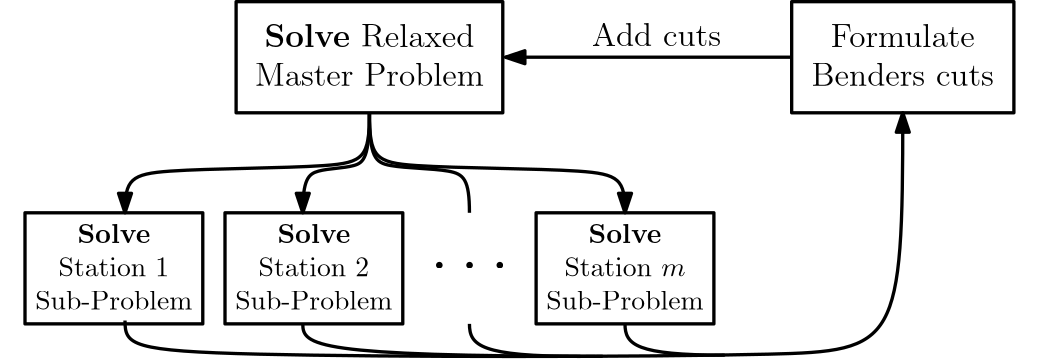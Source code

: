 <?xml version="1.0"?>
<!DOCTYPE ipe SYSTEM "ipe.dtd">
<ipe version="70206" creator="Ipe 7.2.7">
<info created="D:20170412193204" modified="D:20170517191514"/>
<ipestyle name="basic">
<symbol name="arrow/arc(spx)">
<path stroke="sym-stroke" fill="sym-stroke" pen="sym-pen">
0 0 m
-1 0.333 l
-1 -0.333 l
h
</path>
</symbol>
<symbol name="arrow/farc(spx)">
<path stroke="sym-stroke" fill="white" pen="sym-pen">
0 0 m
-1 0.333 l
-1 -0.333 l
h
</path>
</symbol>
<symbol name="arrow/ptarc(spx)">
<path stroke="sym-stroke" fill="sym-stroke" pen="sym-pen">
0 0 m
-1 0.333 l
-0.8 0 l
-1 -0.333 l
h
</path>
</symbol>
<symbol name="arrow/fptarc(spx)">
<path stroke="sym-stroke" fill="white" pen="sym-pen">
0 0 m
-1 0.333 l
-0.8 0 l
-1 -0.333 l
h
</path>
</symbol>
<symbol name="mark/circle(sx)" transformations="translations">
<path fill="sym-stroke">
0.6 0 0 0.6 0 0 e
0.4 0 0 0.4 0 0 e
</path>
</symbol>
<symbol name="mark/disk(sx)" transformations="translations">
<path fill="sym-stroke">
0.6 0 0 0.6 0 0 e
</path>
</symbol>
<symbol name="mark/fdisk(sfx)" transformations="translations">
<group>
<path fill="sym-fill">
0.5 0 0 0.5 0 0 e
</path>
<path fill="sym-stroke" fillrule="eofill">
0.6 0 0 0.6 0 0 e
0.4 0 0 0.4 0 0 e
</path>
</group>
</symbol>
<symbol name="mark/box(sx)" transformations="translations">
<path fill="sym-stroke" fillrule="eofill">
-0.6 -0.6 m
0.6 -0.6 l
0.6 0.6 l
-0.6 0.6 l
h
-0.4 -0.4 m
0.4 -0.4 l
0.4 0.4 l
-0.4 0.4 l
h
</path>
</symbol>
<symbol name="mark/square(sx)" transformations="translations">
<path fill="sym-stroke">
-0.6 -0.6 m
0.6 -0.6 l
0.6 0.6 l
-0.6 0.6 l
h
</path>
</symbol>
<symbol name="mark/fsquare(sfx)" transformations="translations">
<group>
<path fill="sym-fill">
-0.5 -0.5 m
0.5 -0.5 l
0.5 0.5 l
-0.5 0.5 l
h
</path>
<path fill="sym-stroke" fillrule="eofill">
-0.6 -0.6 m
0.6 -0.6 l
0.6 0.6 l
-0.6 0.6 l
h
-0.4 -0.4 m
0.4 -0.4 l
0.4 0.4 l
-0.4 0.4 l
h
</path>
</group>
</symbol>
<symbol name="mark/cross(sx)" transformations="translations">
<group>
<path fill="sym-stroke">
-0.43 -0.57 m
0.57 0.43 l
0.43 0.57 l
-0.57 -0.43 l
h
</path>
<path fill="sym-stroke">
-0.43 0.57 m
0.57 -0.43 l
0.43 -0.57 l
-0.57 0.43 l
h
</path>
</group>
</symbol>
<symbol name="arrow/fnormal(spx)">
<path stroke="sym-stroke" fill="white" pen="sym-pen">
0 0 m
-1 0.333 l
-1 -0.333 l
h
</path>
</symbol>
<symbol name="arrow/pointed(spx)">
<path stroke="sym-stroke" fill="sym-stroke" pen="sym-pen">
0 0 m
-1 0.333 l
-0.8 0 l
-1 -0.333 l
h
</path>
</symbol>
<symbol name="arrow/fpointed(spx)">
<path stroke="sym-stroke" fill="white" pen="sym-pen">
0 0 m
-1 0.333 l
-0.8 0 l
-1 -0.333 l
h
</path>
</symbol>
<symbol name="arrow/linear(spx)">
<path stroke="sym-stroke" pen="sym-pen">
-1 0.333 m
0 0 l
-1 -0.333 l
</path>
</symbol>
<symbol name="arrow/fdouble(spx)">
<path stroke="sym-stroke" fill="white" pen="sym-pen">
0 0 m
-1 0.333 l
-1 -0.333 l
h
-1 0 m
-2 0.333 l
-2 -0.333 l
h
</path>
</symbol>
<symbol name="arrow/double(spx)">
<path stroke="sym-stroke" fill="sym-stroke" pen="sym-pen">
0 0 m
-1 0.333 l
-1 -0.333 l
h
-1 0 m
-2 0.333 l
-2 -0.333 l
h
</path>
</symbol>
<pen name="heavier" value="0.8"/>
<pen name="fat" value="1.2"/>
<pen name="ultrafat" value="2"/>
<symbolsize name="large" value="5"/>
<symbolsize name="small" value="2"/>
<symbolsize name="tiny" value="1.1"/>
<arrowsize name="large" value="10"/>
<arrowsize name="small" value="5"/>
<arrowsize name="tiny" value="3"/>
<color name="red" value="1 0 0"/>
<color name="green" value="0 1 0"/>
<color name="blue" value="0 0 1"/>
<color name="yellow" value="1 1 0"/>
<color name="orange" value="1 0.647 0"/>
<color name="gold" value="1 0.843 0"/>
<color name="purple" value="0.627 0.125 0.941"/>
<color name="gray" value="0.745"/>
<color name="brown" value="0.647 0.165 0.165"/>
<color name="navy" value="0 0 0.502"/>
<color name="pink" value="1 0.753 0.796"/>
<color name="seagreen" value="0.18 0.545 0.341"/>
<color name="turquoise" value="0.251 0.878 0.816"/>
<color name="violet" value="0.933 0.51 0.933"/>
<color name="darkblue" value="0 0 0.545"/>
<color name="darkcyan" value="0 0.545 0.545"/>
<color name="darkgray" value="0.663"/>
<color name="darkgreen" value="0 0.392 0"/>
<color name="darkmagenta" value="0.545 0 0.545"/>
<color name="darkorange" value="1 0.549 0"/>
<color name="darkred" value="0.545 0 0"/>
<color name="lightblue" value="0.678 0.847 0.902"/>
<color name="lightcyan" value="0.878 1 1"/>
<color name="lightgray" value="0.827"/>
<color name="lightgreen" value="0.565 0.933 0.565"/>
<color name="lightyellow" value="1 1 0.878"/>
<dashstyle name="dashed" value="[4] 0"/>
<dashstyle name="dotted" value="[1 3] 0"/>
<dashstyle name="dash dotted" value="[4 2 1 2] 0"/>
<dashstyle name="dash dot dotted" value="[4 2 1 2 1 2] 0"/>
<textsize name="large" value="\large"/>
<textsize name="Large" value="\Large"/>
<textsize name="LARGE" value="\LARGE"/>
<textsize name="huge" value="\huge"/>
<textsize name="Huge" value="\Huge"/>
<textsize name="small" value="\small"/>
<textsize name="footnote" value="\footnotesize"/>
<textsize name="tiny" value="\tiny"/>
<textstyle name="center" begin="\begin{center}" end="\end{center}"/>
<textstyle name="itemize" begin="\begin{itemize}" end="\end{itemize}"/>
<textstyle name="item" begin="\begin{itemize}\item{}" end="\end{itemize}"/>
<gridsize name="4 pts" value="4"/>
<gridsize name="8 pts (~3 mm)" value="8"/>
<gridsize name="16 pts (~6 mm)" value="16"/>
<gridsize name="32 pts (~12 mm)" value="32"/>
<gridsize name="10 pts (~3.5 mm)" value="10"/>
<gridsize name="20 pts (~7 mm)" value="20"/>
<gridsize name="14 pts (~5 mm)" value="14"/>
<gridsize name="28 pts (~10 mm)" value="28"/>
<gridsize name="56 pts (~20 mm)" value="56"/>
<anglesize name="90 deg" value="90"/>
<anglesize name="60 deg" value="60"/>
<anglesize name="45 deg" value="45"/>
<anglesize name="30 deg" value="30"/>
<anglesize name="22.5 deg" value="22.5"/>
<tiling name="falling" angle="-60" step="4" width="1"/>
<tiling name="rising" angle="30" step="4" width="1"/>
</ipestyle>
<page>
<layer name="alpha"/>
<view layers="alpha" active="alpha"/>
<path layer="alpha" matrix="0.714285 0 0 0.833333 202.286 178.667" stroke="black" pen="fat">
232 736 m
232 688 l
344 688 l
344 736 l
h
</path>
<text matrix="1 0 0 1 -40 208" transformations="translations" pos="392 576" stroke="black" type="minipage" width="112" height="13.61" depth="8.64" valign="top" size="large" style="center">Formulate\\ Benders cuts</text>
<text matrix="1 0 0 1 -88 48" transformations="translations" pos="256 736" stroke="black" type="minipage" width="96" height="13.61" depth="8.64" valign="top" size="large" style="center">{\bf Solve} Relaxed Master Problem</text>
<path matrix="0.857143 0 0 0.833315 -30.8571 178.678" stroke="black" pen="fat">
232 736 m
232 688 l
344 688 l
344 736 l
h
</path>
<path matrix="0.9908 0 0 0.933067 3.3855 62.8688" stroke="black" pen="fat" arrow="normal/normal">
368 760 m
264 760 l
</path>
<text matrix="1 0 0 1 -8 -28" transformations="translations" pos="304 804" stroke="black" type="label" width="46.56" height="8.302" depth="0" valign="baseline" size="large">Add cuts</text>
<path matrix="0.571429 0 0 0.833314 -40.5714 102.679" stroke="black" pen="fat">
232 736 m
232 688 l
344 688 l
344 736 l
h
</path>
<text matrix="1 0 0 1 32 56" transformations="translations" pos="52 656" stroke="black" type="minipage" width="80" height="17.899" depth="12.93" valign="top" style="center">{\bf Solve}\\ Station 1 Sub-Problem</text>
<path matrix="0.571429 0 0 0.833314 31.4286 102.679" stroke="black" pen="fat">
232 736 m
232 688 l
344 688 l
344 736 l
h
</path>
<path matrix="0.571429 0 0 0.833314 143.429 102.679" stroke="black" pen="fat">
232 736 m
232 688 l
344 688 l
344 736 l
h
</path>
<text matrix="1 0 0 1 104 56" transformations="translations" pos="52 656" stroke="black" type="minipage" width="80" height="17.899" depth="12.93" valign="top" style="center">{\bf Solve}\\ Station 2 Sub-Problem</text>
<text matrix="1 0 0 1 216 56" transformations="translations" pos="52 656" stroke="black" type="minipage" width="80" height="17.899" depth="12.93" valign="top" style="center">{\bf Solve}\\ Station $m$ Sub-Problem</text>
<text matrix="1 0 0 1 -66.1665 -108.033" transformations="translations" pos="304 804" stroke="black" type="label" width="28.488" height="2.41" depth="0" valign="baseline" size="Huge" style="math">\ldots</text>
<path matrix="1 0 0 1 0 12" stroke="black" pen="fat" arrow="normal/normal">
216 740 m
216 724
212 720
132 720
128 716
128 704 c
</path>
<path matrix="1 0 0 1 0 12" stroke="black" pen="fat" arrow="normal/normal">
216 740 m
216 724
212 720
196 720
192 716
192 704 c
</path>
<path matrix="1 0 0 1 0 12" stroke="black" pen="fat" arrow="normal/normal">
216 740 m
216 724
220 720
304 720
308 716
308 704 c
</path>
<path matrix="1 0 0 1 0 12" stroke="black" pen="fat">
216 740 m
216 724
220 720
248 720
252 716
252 704 c
</path>
<path matrix="1 0 0 1.1 0 -66.4" stroke="black" pen="fat" arrow="normal/normal">
128 676 m
128 668
132 664
404 664
408 668
408 744 c
</path>
<path matrix="0.999758 0 0 0.97286 0.046494 18.3464" stroke="black" pen="fat">
192 676 m
192 668
196 664
300 664 c
</path>
<path matrix="0.997458 0 0 0.937994 0.782936 41.9161" stroke="black" pen="fat">
308 676 m
308 668
312 664
344 664 c
</path>
<path matrix="0.998491 0 0 0.975016 0.380184 16.8892" stroke="black" pen="fat">
252 676 m
252 668
256 664
292 664 c
</path>
</page>
</ipe>
